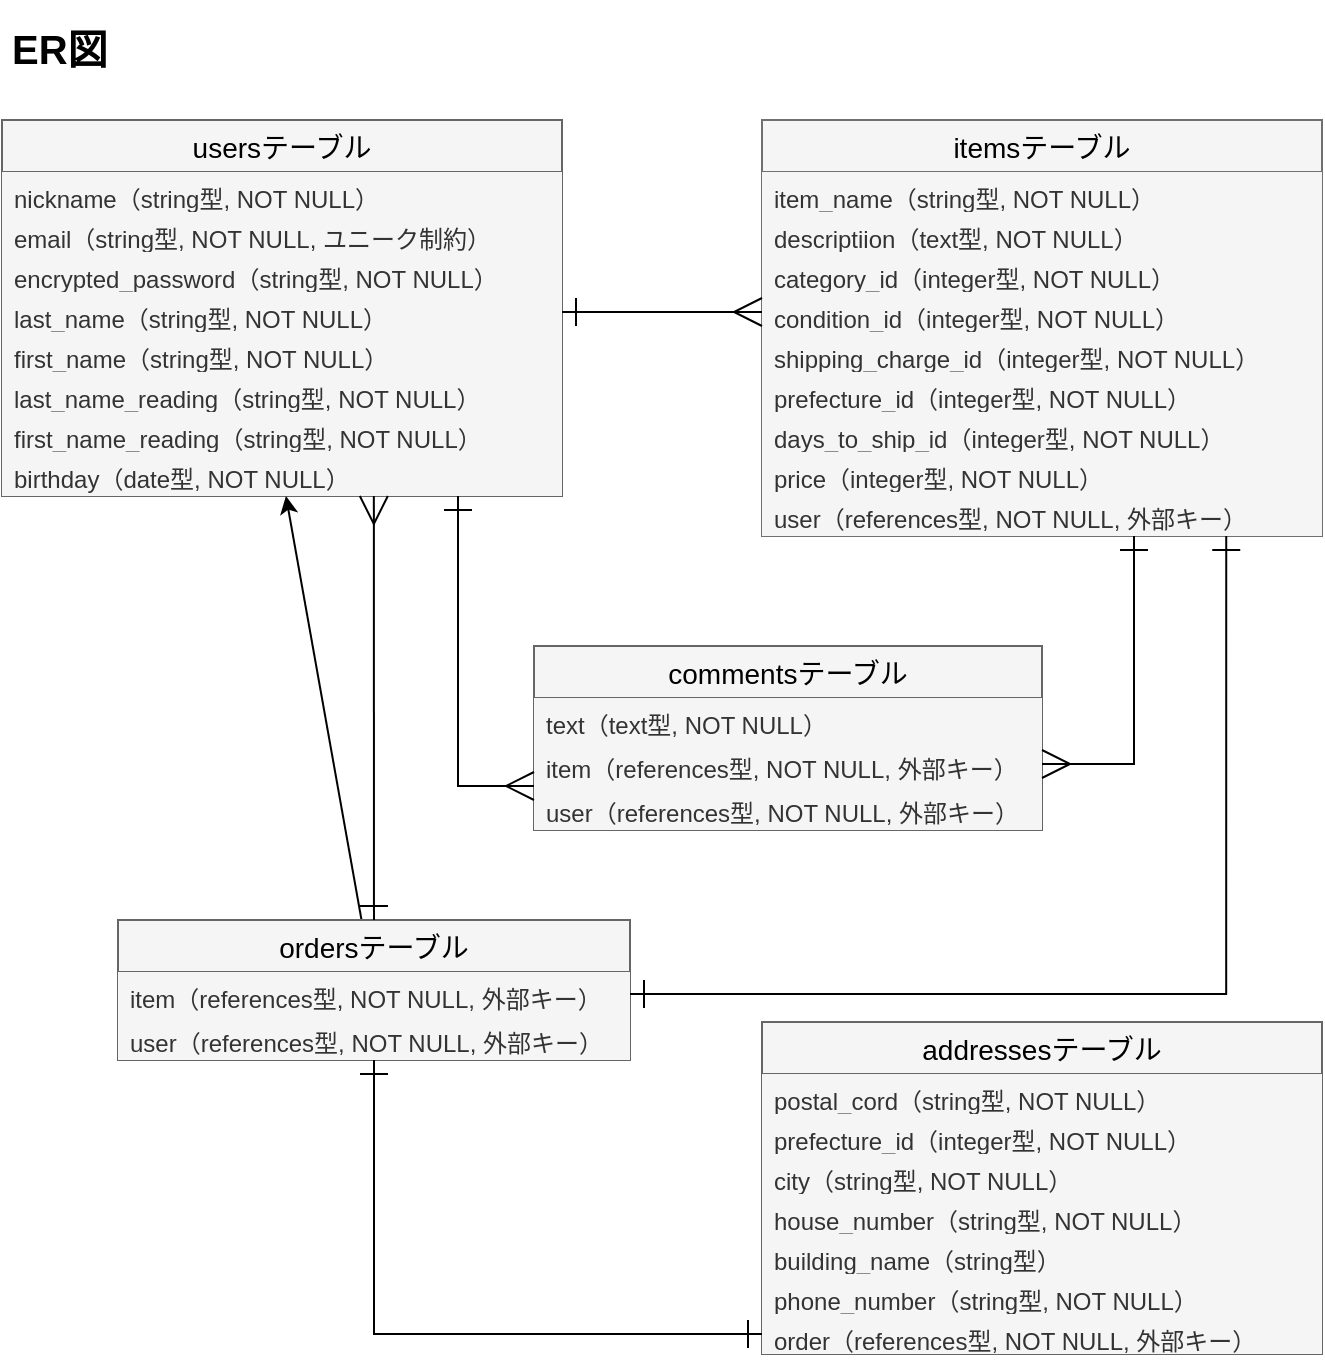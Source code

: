 <mxfile>
    <diagram id="tH3QtPESITv4nf-r_HtU" name="ページ1">
        <mxGraphModel dx="703" dy="603" grid="0" gridSize="10" guides="1" tooltips="1" connect="1" arrows="1" fold="1" page="1" pageScale="1" pageWidth="827" pageHeight="1169" background="#FFFFFF" math="0" shadow="0">
            <root>
                <mxCell id="0"/>
                <mxCell id="1" parent="0"/>
                <mxCell id="2" value="itemsテーブル" style="swimlane;fontStyle=0;childLayout=stackLayout;horizontal=1;startSize=26;horizontalStack=0;resizeParent=1;resizeParentMax=0;resizeLast=0;collapsible=1;marginBottom=0;align=center;fontSize=14;fillColor=#f5f5f5;strokeColor=#707070;fontColor=#000000;" parent="1" vertex="1">
                    <mxGeometry x="480" y="120" width="280" height="208" as="geometry">
                        <mxRectangle x="100" y="230" width="70" height="26" as="alternateBounds"/>
                    </mxGeometry>
                </mxCell>
                <mxCell id="3" value="item_name（string型, NOT NULL）" style="text;fillColor=#f5f5f5;spacingLeft=4;spacingRight=4;overflow=hidden;rotatable=0;points=[[0,0.5],[1,0.5]];portConstraint=eastwest;fontSize=12;fontColor=#333333;" parent="2" vertex="1">
                    <mxGeometry y="26" width="280" height="20" as="geometry"/>
                </mxCell>
                <mxCell id="4" value="descriptiion（text型, NOT NULL）" style="text;fillColor=#f5f5f5;spacingLeft=4;spacingRight=4;overflow=hidden;rotatable=0;points=[[0,0.5],[1,0.5]];portConstraint=eastwest;fontSize=12;fontColor=#333333;" parent="2" vertex="1">
                    <mxGeometry y="46" width="280" height="20" as="geometry"/>
                </mxCell>
                <mxCell id="5" value="category_id（integer型, NOT NULL）" style="text;spacingLeft=4;spacingRight=4;overflow=hidden;rotatable=0;points=[[0,0.5],[1,0.5]];portConstraint=eastwest;fontSize=12;fillColor=#f5f5f5;fontColor=#333333;" parent="2" vertex="1">
                    <mxGeometry y="66" width="280" height="20" as="geometry"/>
                </mxCell>
                <mxCell id="18" value="condition_id（integer型, NOT NULL）" style="text;spacingLeft=4;spacingRight=4;overflow=hidden;rotatable=0;points=[[0,0.5],[1,0.5]];portConstraint=eastwest;fontSize=12;fillColor=#f5f5f5;fontColor=#333333;" parent="2" vertex="1">
                    <mxGeometry y="86" width="280" height="20" as="geometry"/>
                </mxCell>
                <mxCell id="19" value="shipping_charge_id（integer型, NOT NULL）" style="text;fillColor=#f5f5f5;spacingLeft=4;spacingRight=4;overflow=hidden;rotatable=0;points=[[0,0.5],[1,0.5]];portConstraint=eastwest;fontSize=12;fontColor=#333333;" parent="2" vertex="1">
                    <mxGeometry y="106" width="280" height="20" as="geometry"/>
                </mxCell>
                <mxCell id="20" value="prefecture_id（integer型, NOT NULL）" style="text;fillColor=#f5f5f5;spacingLeft=4;spacingRight=4;overflow=hidden;rotatable=0;points=[[0,0.5],[1,0.5]];portConstraint=eastwest;fontSize=12;fontColor=#333333;" parent="2" vertex="1">
                    <mxGeometry y="126" width="280" height="20" as="geometry"/>
                </mxCell>
                <mxCell id="21" value="days_to_ship_id（integer型, NOT NULL）" style="text;fillColor=#f5f5f5;spacingLeft=4;spacingRight=4;overflow=hidden;rotatable=0;points=[[0,0.5],[1,0.5]];portConstraint=eastwest;fontSize=12;fontColor=#333333;" parent="2" vertex="1">
                    <mxGeometry y="146" width="280" height="20" as="geometry"/>
                </mxCell>
                <mxCell id="22" value="price（integer型, NOT NULL）" style="text;fillColor=#f5f5f5;spacingLeft=4;spacingRight=4;overflow=hidden;rotatable=0;points=[[0,0.5],[1,0.5]];portConstraint=eastwest;fontSize=12;fontColor=#333333;" parent="2" vertex="1">
                    <mxGeometry y="166" width="280" height="20" as="geometry"/>
                </mxCell>
                <mxCell id="32" value="user（references型, NOT NULL, 外部キー）" style="text;fillColor=#f5f5f5;spacingLeft=4;spacingRight=4;overflow=hidden;rotatable=0;points=[[0,0.5],[1,0.5]];portConstraint=eastwest;fontSize=12;fontColor=#333333;" parent="2" vertex="1">
                    <mxGeometry y="186" width="280" height="22" as="geometry"/>
                </mxCell>
                <mxCell id="23" value="usersテーブル" style="swimlane;fontStyle=0;childLayout=stackLayout;horizontal=1;startSize=26;horizontalStack=0;resizeParent=1;resizeParentMax=0;resizeLast=0;collapsible=1;marginBottom=0;align=center;fontSize=14;fillColor=#f5f5f5;strokeColor=#666666;fontColor=#000000;" parent="1" vertex="1">
                    <mxGeometry x="100" y="120" width="280" height="188" as="geometry">
                        <mxRectangle x="100" y="230" width="70" height="26" as="alternateBounds"/>
                    </mxGeometry>
                </mxCell>
                <mxCell id="24" value="nickname（string型, NOT NULL）" style="text;fillColor=#f5f5f5;spacingLeft=4;spacingRight=4;overflow=hidden;rotatable=0;points=[[0,0.5],[1,0.5]];portConstraint=eastwest;fontSize=12;fontColor=#333333;" parent="23" vertex="1">
                    <mxGeometry y="26" width="280" height="20" as="geometry"/>
                </mxCell>
                <mxCell id="25" value="email（string型, NOT NULL, ユニーク制約）" style="text;fillColor=#f5f5f5;spacingLeft=4;spacingRight=4;overflow=hidden;rotatable=0;points=[[0,0.5],[1,0.5]];portConstraint=eastwest;fontSize=12;fontColor=#333333;" parent="23" vertex="1">
                    <mxGeometry y="46" width="280" height="20" as="geometry"/>
                </mxCell>
                <mxCell id="26" value="encrypted_password（string型, NOT NULL）" style="text;fillColor=#f5f5f5;spacingLeft=4;spacingRight=4;overflow=hidden;rotatable=0;points=[[0,0.5],[1,0.5]];portConstraint=eastwest;fontSize=12;fontColor=#333333;" parent="23" vertex="1">
                    <mxGeometry y="66" width="280" height="20" as="geometry"/>
                </mxCell>
                <mxCell id="27" value="last_name（string型, NOT NULL）" style="text;fillColor=#f5f5f5;spacingLeft=4;spacingRight=4;overflow=hidden;rotatable=0;points=[[0,0.5],[1,0.5]];portConstraint=eastwest;fontSize=12;fontColor=#333333;" parent="23" vertex="1">
                    <mxGeometry y="86" width="280" height="20" as="geometry"/>
                </mxCell>
                <mxCell id="28" value="first_name（string型, NOT NULL）" style="text;fillColor=#f5f5f5;spacingLeft=4;spacingRight=4;overflow=hidden;rotatable=0;points=[[0,0.5],[1,0.5]];portConstraint=eastwest;fontSize=12;fontColor=#333333;" parent="23" vertex="1">
                    <mxGeometry y="106" width="280" height="20" as="geometry"/>
                </mxCell>
                <mxCell id="29" value="last_name_reading（string型, NOT NULL）" style="text;fillColor=#f5f5f5;spacingLeft=4;spacingRight=4;overflow=hidden;rotatable=0;points=[[0,0.5],[1,0.5]];portConstraint=eastwest;fontSize=12;fontColor=#333333;" parent="23" vertex="1">
                    <mxGeometry y="126" width="280" height="20" as="geometry"/>
                </mxCell>
                <mxCell id="30" value="first_name_reading（string型, NOT NULL）" style="text;fillColor=#f5f5f5;spacingLeft=4;spacingRight=4;overflow=hidden;rotatable=0;points=[[0,0.5],[1,0.5]];portConstraint=eastwest;fontSize=12;fontColor=#333333;" parent="23" vertex="1">
                    <mxGeometry y="146" width="280" height="20" as="geometry"/>
                </mxCell>
                <mxCell id="31" value="birthday（date型, NOT NULL）" style="text;fillColor=#f5f5f5;spacingLeft=4;spacingRight=4;overflow=hidden;rotatable=0;points=[[0,0.5],[1,0.5]];portConstraint=eastwest;fontSize=12;fontColor=#333333;" parent="23" vertex="1">
                    <mxGeometry y="166" width="280" height="22" as="geometry"/>
                </mxCell>
                <mxCell id="75" value="" style="edgeStyle=none;html=1;" parent="1" source="34" target="31" edge="1">
                    <mxGeometry relative="1" as="geometry"/>
                </mxCell>
                <mxCell id="34" value="ordersテーブル" style="swimlane;fontStyle=0;childLayout=stackLayout;horizontal=1;startSize=26;horizontalStack=0;resizeParent=1;resizeParentMax=0;resizeLast=0;collapsible=1;marginBottom=0;align=center;fontSize=14;fillColor=#f5f5f5;strokeColor=#666666;fontColor=#000000;" parent="1" vertex="1">
                    <mxGeometry x="158" y="520" width="256" height="70" as="geometry">
                        <mxRectangle x="100" y="230" width="70" height="26" as="alternateBounds"/>
                    </mxGeometry>
                </mxCell>
                <mxCell id="44" value="item（references型, NOT NULL, 外部キー）" style="text;spacingLeft=4;spacingRight=4;overflow=hidden;rotatable=0;points=[[0,0.5],[1,0.5]];portConstraint=eastwest;fontSize=12;fillColor=#f5f5f5;fontColor=#333333;" parent="34" vertex="1">
                    <mxGeometry y="26" width="256" height="22" as="geometry"/>
                </mxCell>
                <mxCell id="35" value="user（references型, NOT NULL, 外部キー）" style="text;fillColor=#f5f5f5;spacingLeft=4;spacingRight=4;overflow=hidden;rotatable=0;points=[[0,0.5],[1,0.5]];portConstraint=eastwest;fontSize=12;fontColor=#333333;" parent="34" vertex="1">
                    <mxGeometry y="48" width="256" height="22" as="geometry"/>
                </mxCell>
                <mxCell id="48" value="addressesテーブル" style="swimlane;fontStyle=0;childLayout=stackLayout;horizontal=1;startSize=26;horizontalStack=0;resizeParent=1;resizeParentMax=0;resizeLast=0;collapsible=1;marginBottom=0;align=center;fontSize=14;fillColor=#f5f5f5;strokeColor=#666666;fontColor=#000000;" parent="1" vertex="1">
                    <mxGeometry x="480" y="571" width="280" height="166" as="geometry">
                        <mxRectangle x="100" y="230" width="70" height="26" as="alternateBounds"/>
                    </mxGeometry>
                </mxCell>
                <mxCell id="49" value="postal_cord（string型, NOT NULL）" style="text;fillColor=#f5f5f5;spacingLeft=4;spacingRight=4;overflow=hidden;rotatable=0;points=[[0,0.5],[1,0.5]];portConstraint=eastwest;fontSize=12;fontColor=#333333;" parent="48" vertex="1">
                    <mxGeometry y="26" width="280" height="20" as="geometry"/>
                </mxCell>
                <mxCell id="50" value="prefecture_id（integer型, NOT NULL）" style="text;fillColor=#f5f5f5;spacingLeft=4;spacingRight=4;overflow=hidden;rotatable=0;points=[[0,0.5],[1,0.5]];portConstraint=eastwest;fontSize=12;fontColor=#333333;" parent="48" vertex="1">
                    <mxGeometry y="46" width="280" height="20" as="geometry"/>
                </mxCell>
                <mxCell id="51" value="city（string型, NOT NULL）" style="text;fillColor=#f5f5f5;spacingLeft=4;spacingRight=4;overflow=hidden;rotatable=0;points=[[0,0.5],[1,0.5]];portConstraint=eastwest;fontSize=12;fontColor=#333333;" parent="48" vertex="1">
                    <mxGeometry y="66" width="280" height="20" as="geometry"/>
                </mxCell>
                <mxCell id="52" value="house_number（string型, NOT NULL）" style="text;fillColor=#f5f5f5;spacingLeft=4;spacingRight=4;overflow=hidden;rotatable=0;points=[[0,0.5],[1,0.5]];portConstraint=eastwest;fontSize=12;fontColor=#333333;" parent="48" vertex="1">
                    <mxGeometry y="86" width="280" height="20" as="geometry"/>
                </mxCell>
                <mxCell id="74" value="building_name（string型）" style="text;fillColor=#f5f5f5;spacingLeft=4;spacingRight=4;overflow=hidden;rotatable=0;points=[[0,0.5],[1,0.5]];portConstraint=eastwest;fontSize=12;fontColor=#333333;" parent="48" vertex="1">
                    <mxGeometry y="106" width="280" height="20" as="geometry"/>
                </mxCell>
                <mxCell id="53" value="phone_number（string型, NOT NULL）" style="text;fillColor=#f5f5f5;spacingLeft=4;spacingRight=4;overflow=hidden;rotatable=0;points=[[0,0.5],[1,0.5]];portConstraint=eastwest;fontSize=12;fontColor=#333333;" parent="48" vertex="1">
                    <mxGeometry y="126" width="280" height="20" as="geometry"/>
                </mxCell>
                <mxCell id="61" value="order（references型, NOT NULL, 外部キー）" style="text;fillColor=#f5f5f5;spacingLeft=4;spacingRight=4;overflow=hidden;rotatable=0;points=[[0,0.5],[1,0.5]];portConstraint=eastwest;fontSize=12;fontColor=#333333;" parent="48" vertex="1">
                    <mxGeometry y="146" width="280" height="20" as="geometry"/>
                </mxCell>
                <mxCell id="59" value="" style="edgeStyle=orthogonalEdgeStyle;fontSize=12;html=1;endArrow=ERmany;startArrow=ERone;exitX=1;exitY=0.5;exitDx=0;exitDy=0;endFill=0;startFill=0;entryX=0;entryY=0.5;entryDx=0;entryDy=0;strokeWidth=1;endSize=12;startSize=12;rounded=0;labelBorderColor=#000000;strokeColor=#000000;" parent="1" source="27" target="18" edge="1">
                    <mxGeometry width="100" height="100" relative="1" as="geometry">
                        <mxPoint x="320" y="470" as="sourcePoint"/>
                        <mxPoint x="430" y="206" as="targetPoint"/>
                    </mxGeometry>
                </mxCell>
                <mxCell id="70" value="" style="fontSize=12;html=1;endArrow=ERone;endFill=0;startSize=12;endSize=12;strokeWidth=1;startArrow=ERone;startFill=0;labelBorderColor=#000000;strokeColor=#000000;edgeStyle=orthogonalEdgeStyle;rounded=0;exitX=0;exitY=0.5;exitDx=0;exitDy=0;" parent="1" source="61" target="35" edge="1">
                    <mxGeometry width="100" height="100" relative="1" as="geometry">
                        <mxPoint x="480" y="677" as="sourcePoint"/>
                        <mxPoint x="240" y="533" as="targetPoint"/>
                        <Array as="points">
                            <mxPoint x="286" y="727"/>
                        </Array>
                    </mxGeometry>
                </mxCell>
                <mxCell id="71" value="" style="fontSize=12;html=1;endArrow=ERone;endFill=0;startSize=12;endSize=12;strokeWidth=1;rounded=0;startArrow=ERone;startFill=0;entryX=0.829;entryY=1;entryDx=0;entryDy=0;entryPerimeter=0;exitX=1;exitY=0.5;exitDx=0;exitDy=0;labelBackgroundColor=#000000;strokeColor=#000000;edgeStyle=orthogonalEdgeStyle;" parent="1" source="44" target="32" edge="1">
                    <mxGeometry width="100" height="100" relative="1" as="geometry">
                        <mxPoint x="340" y="510" as="sourcePoint"/>
                        <mxPoint x="440" y="410" as="targetPoint"/>
                        <Array as="points">
                            <mxPoint x="712" y="557"/>
                        </Array>
                    </mxGeometry>
                </mxCell>
                <mxCell id="73" value="&lt;h1 style=&quot;font-size: 20px&quot;&gt;ER図&lt;/h1&gt;" style="text;html=1;strokeColor=none;fillColor=none;spacing=5;spacingTop=-20;whiteSpace=wrap;overflow=hidden;rounded=0;fontColor=#000000;" parent="1" vertex="1">
                    <mxGeometry x="100" y="70" width="220" height="40" as="geometry"/>
                </mxCell>
                <mxCell id="76" value="" style="fontSize=12;html=1;endArrow=ERmany;rounded=0;entryX=0.664;entryY=1;entryDx=0;entryDy=0;endFill=0;startArrow=ERone;startFill=0;strokeColor=#000000;strokeWidth=1;endSize=12;startSize=12;entryPerimeter=0;" parent="1" source="34" target="31" edge="1">
                    <mxGeometry width="100" height="100" relative="1" as="geometry">
                        <mxPoint x="250" y="420" as="sourcePoint"/>
                        <mxPoint x="350" y="320" as="targetPoint"/>
                    </mxGeometry>
                </mxCell>
                <mxCell id="77" value="commentsテーブル" style="swimlane;fontStyle=0;childLayout=stackLayout;horizontal=1;startSize=26;horizontalStack=0;resizeParent=1;resizeParentMax=0;resizeLast=0;collapsible=1;marginBottom=0;align=center;fontSize=14;fillColor=#f5f5f5;strokeColor=#666666;fontColor=#000000;" parent="1" vertex="1">
                    <mxGeometry x="366" y="383" width="254" height="92" as="geometry">
                        <mxRectangle x="100" y="230" width="70" height="26" as="alternateBounds"/>
                    </mxGeometry>
                </mxCell>
                <mxCell id="78" value="text（text型, NOT NULL）" style="text;spacingLeft=4;spacingRight=4;overflow=hidden;rotatable=0;points=[[0,0.5],[1,0.5]];portConstraint=eastwest;fontSize=12;fillColor=#f5f5f5;fontColor=#333333;" parent="77" vertex="1">
                    <mxGeometry y="26" width="254" height="22" as="geometry"/>
                </mxCell>
                <mxCell id="80" value="item（references型, NOT NULL, 外部キー）" style="text;spacingLeft=4;spacingRight=4;overflow=hidden;rotatable=0;points=[[0,0.5],[1,0.5]];portConstraint=eastwest;fontSize=12;fillColor=#f5f5f5;fontColor=#333333;" parent="77" vertex="1">
                    <mxGeometry y="48" width="254" height="22" as="geometry"/>
                </mxCell>
                <mxCell id="79" value="user（references型, NOT NULL, 外部キー）" style="text;fillColor=#f5f5f5;spacingLeft=4;spacingRight=4;overflow=hidden;rotatable=0;points=[[0,0.5],[1,0.5]];portConstraint=eastwest;fontSize=12;fontColor=#333333;" parent="77" vertex="1">
                    <mxGeometry y="70" width="254" height="22" as="geometry"/>
                </mxCell>
                <mxCell id="82" value="" style="edgeStyle=orthogonalEdgeStyle;fontSize=12;html=1;endArrow=ERmany;rounded=0;endFill=0;strokeWidth=1;endSize=12;strokeColor=#000000;startArrow=ERone;startFill=0;startSize=12;" parent="1" target="80" edge="1">
                    <mxGeometry width="100" height="100" relative="1" as="geometry">
                        <mxPoint x="666" y="328" as="sourcePoint"/>
                        <mxPoint x="603" y="428" as="targetPoint"/>
                        <Array as="points">
                            <mxPoint x="666" y="328"/>
                            <mxPoint x="666" y="428"/>
                        </Array>
                    </mxGeometry>
                </mxCell>
                <mxCell id="83" value="" style="edgeStyle=orthogonalEdgeStyle;fontSize=12;html=1;endArrow=ERmany;rounded=0;endFill=0;strokeWidth=1;endSize=12;strokeColor=#000000;startArrow=ERone;startFill=0;startSize=12;entryX=0;entryY=1;entryDx=0;entryDy=0;entryPerimeter=0;" parent="1" target="80" edge="1" source="31">
                    <mxGeometry width="100" height="100" relative="1" as="geometry">
                        <mxPoint x="328" y="310" as="sourcePoint"/>
                        <mxPoint x="277" y="423" as="targetPoint"/>
                        <Array as="points">
                            <mxPoint x="328" y="453"/>
                        </Array>
                    </mxGeometry>
                </mxCell>
            </root>
        </mxGraphModel>
    </diagram>
</mxfile>